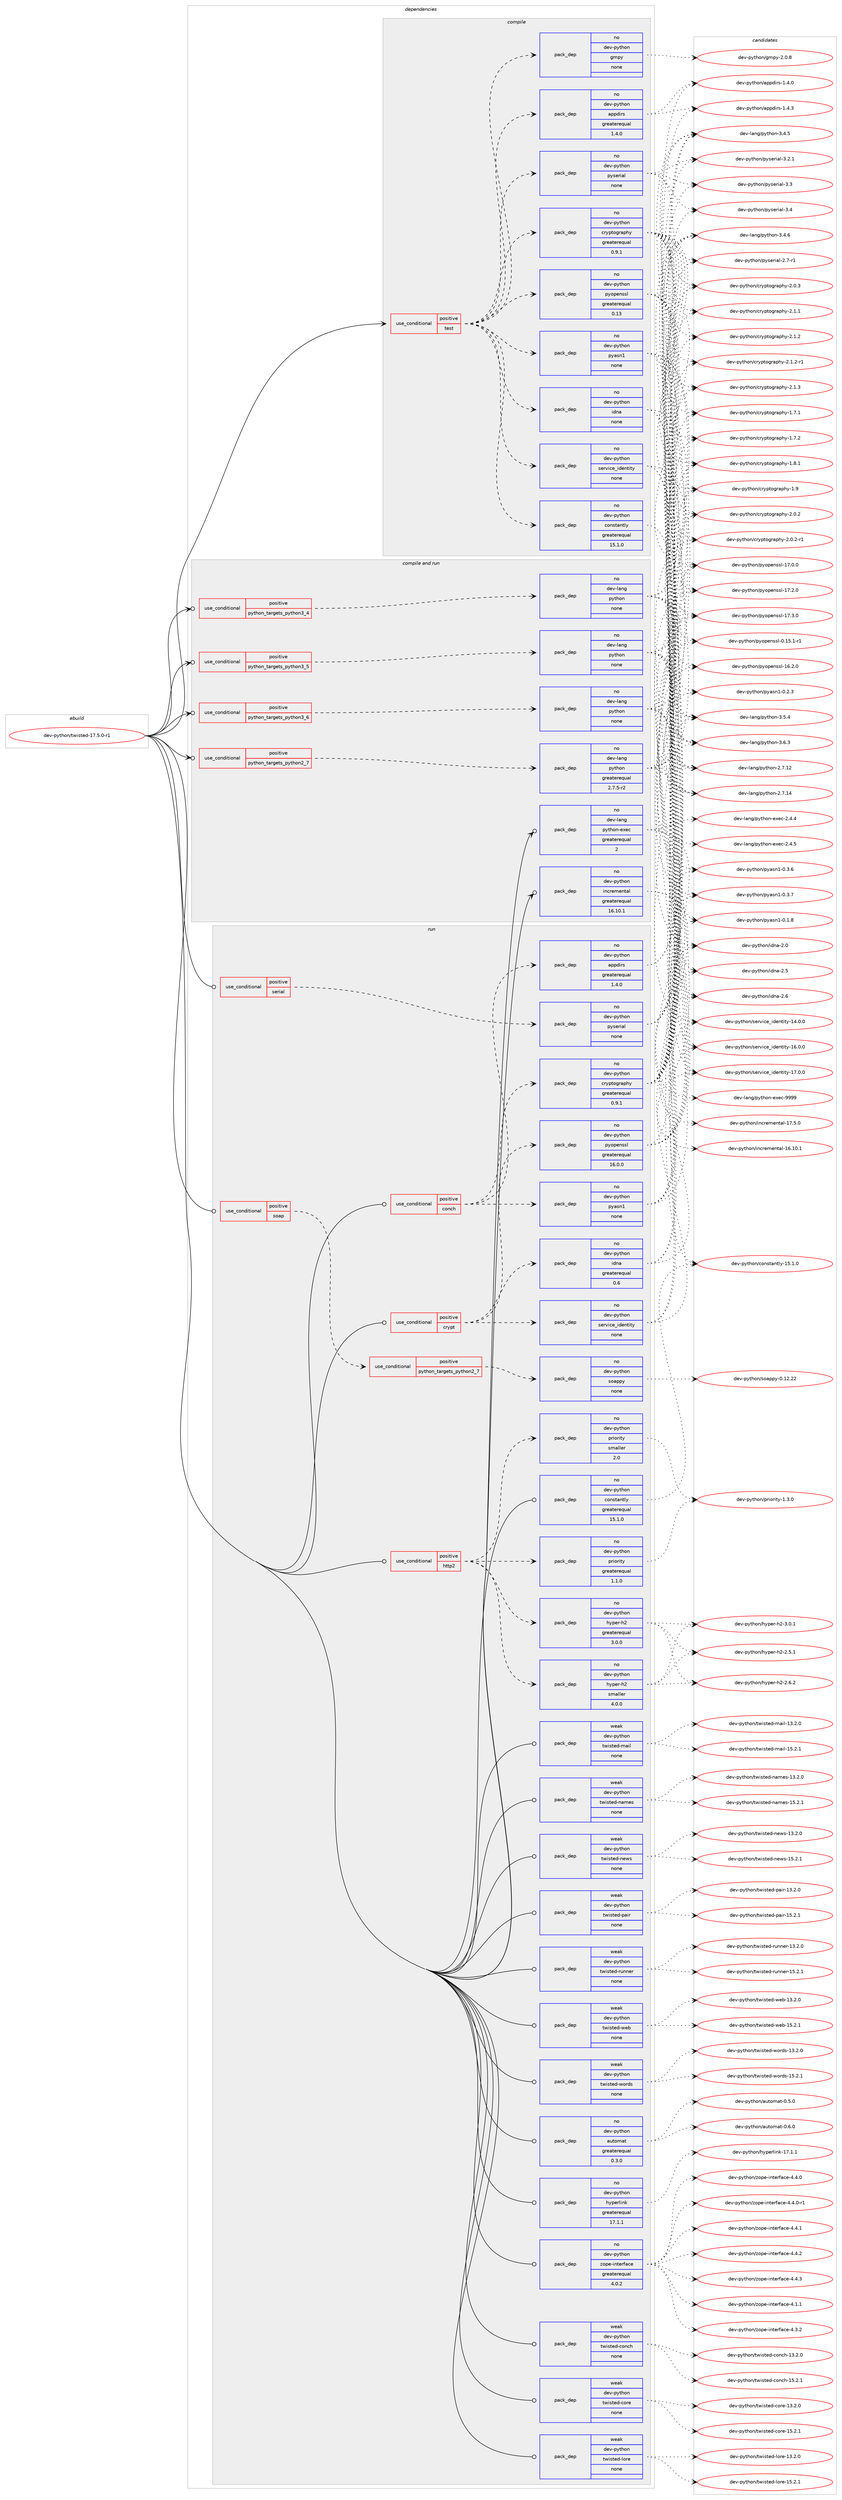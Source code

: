 digraph prolog {

# *************
# Graph options
# *************

newrank=true;
concentrate=true;
compound=true;
graph [rankdir=LR,fontname=Helvetica,fontsize=10,ranksep=1.5];#, ranksep=2.5, nodesep=0.2];
edge  [arrowhead=vee];
node  [fontname=Helvetica,fontsize=10];

# **********
# The ebuild
# **********

subgraph cluster_leftcol {
color=gray;
rank=same;
label=<<i>ebuild</i>>;
id [label="dev-python/twisted-17.5.0-r1", color=red, width=4, href="../dev-python/twisted-17.5.0-r1.svg"];
}

# ****************
# The dependencies
# ****************

subgraph cluster_midcol {
color=gray;
label=<<i>dependencies</i>>;
subgraph cluster_compile {
fillcolor="#eeeeee";
style=filled;
label=<<i>compile</i>>;
subgraph cond43066 {
dependency191583 [label=<<TABLE BORDER="0" CELLBORDER="1" CELLSPACING="0" CELLPADDING="4"><TR><TD ROWSPAN="3" CELLPADDING="10">use_conditional</TD></TR><TR><TD>positive</TD></TR><TR><TD>test</TD></TR></TABLE>>, shape=none, color=red];
subgraph pack144561 {
dependency191584 [label=<<TABLE BORDER="0" CELLBORDER="1" CELLSPACING="0" CELLPADDING="4" WIDTH="220"><TR><TD ROWSPAN="6" CELLPADDING="30">pack_dep</TD></TR><TR><TD WIDTH="110">no</TD></TR><TR><TD>dev-python</TD></TR><TR><TD>gmpy</TD></TR><TR><TD>none</TD></TR><TR><TD></TD></TR></TABLE>>, shape=none, color=blue];
}
dependency191583:e -> dependency191584:w [weight=20,style="dashed",arrowhead="vee"];
subgraph pack144562 {
dependency191585 [label=<<TABLE BORDER="0" CELLBORDER="1" CELLSPACING="0" CELLPADDING="4" WIDTH="220"><TR><TD ROWSPAN="6" CELLPADDING="30">pack_dep</TD></TR><TR><TD WIDTH="110">no</TD></TR><TR><TD>dev-python</TD></TR><TR><TD>pyasn1</TD></TR><TR><TD>none</TD></TR><TR><TD></TD></TR></TABLE>>, shape=none, color=blue];
}
dependency191583:e -> dependency191585:w [weight=20,style="dashed",arrowhead="vee"];
subgraph pack144563 {
dependency191586 [label=<<TABLE BORDER="0" CELLBORDER="1" CELLSPACING="0" CELLPADDING="4" WIDTH="220"><TR><TD ROWSPAN="6" CELLPADDING="30">pack_dep</TD></TR><TR><TD WIDTH="110">no</TD></TR><TR><TD>dev-python</TD></TR><TR><TD>cryptography</TD></TR><TR><TD>greaterequal</TD></TR><TR><TD>0.9.1</TD></TR></TABLE>>, shape=none, color=blue];
}
dependency191583:e -> dependency191586:w [weight=20,style="dashed",arrowhead="vee"];
subgraph pack144564 {
dependency191587 [label=<<TABLE BORDER="0" CELLBORDER="1" CELLSPACING="0" CELLPADDING="4" WIDTH="220"><TR><TD ROWSPAN="6" CELLPADDING="30">pack_dep</TD></TR><TR><TD WIDTH="110">no</TD></TR><TR><TD>dev-python</TD></TR><TR><TD>appdirs</TD></TR><TR><TD>greaterequal</TD></TR><TR><TD>1.4.0</TD></TR></TABLE>>, shape=none, color=blue];
}
dependency191583:e -> dependency191587:w [weight=20,style="dashed",arrowhead="vee"];
subgraph pack144565 {
dependency191588 [label=<<TABLE BORDER="0" CELLBORDER="1" CELLSPACING="0" CELLPADDING="4" WIDTH="220"><TR><TD ROWSPAN="6" CELLPADDING="30">pack_dep</TD></TR><TR><TD WIDTH="110">no</TD></TR><TR><TD>dev-python</TD></TR><TR><TD>pyopenssl</TD></TR><TR><TD>greaterequal</TD></TR><TR><TD>0.13</TD></TR></TABLE>>, shape=none, color=blue];
}
dependency191583:e -> dependency191588:w [weight=20,style="dashed",arrowhead="vee"];
subgraph pack144566 {
dependency191589 [label=<<TABLE BORDER="0" CELLBORDER="1" CELLSPACING="0" CELLPADDING="4" WIDTH="220"><TR><TD ROWSPAN="6" CELLPADDING="30">pack_dep</TD></TR><TR><TD WIDTH="110">no</TD></TR><TR><TD>dev-python</TD></TR><TR><TD>service_identity</TD></TR><TR><TD>none</TD></TR><TR><TD></TD></TR></TABLE>>, shape=none, color=blue];
}
dependency191583:e -> dependency191589:w [weight=20,style="dashed",arrowhead="vee"];
subgraph pack144567 {
dependency191590 [label=<<TABLE BORDER="0" CELLBORDER="1" CELLSPACING="0" CELLPADDING="4" WIDTH="220"><TR><TD ROWSPAN="6" CELLPADDING="30">pack_dep</TD></TR><TR><TD WIDTH="110">no</TD></TR><TR><TD>dev-python</TD></TR><TR><TD>idna</TD></TR><TR><TD>none</TD></TR><TR><TD></TD></TR></TABLE>>, shape=none, color=blue];
}
dependency191583:e -> dependency191590:w [weight=20,style="dashed",arrowhead="vee"];
subgraph pack144568 {
dependency191591 [label=<<TABLE BORDER="0" CELLBORDER="1" CELLSPACING="0" CELLPADDING="4" WIDTH="220"><TR><TD ROWSPAN="6" CELLPADDING="30">pack_dep</TD></TR><TR><TD WIDTH="110">no</TD></TR><TR><TD>dev-python</TD></TR><TR><TD>pyserial</TD></TR><TR><TD>none</TD></TR><TR><TD></TD></TR></TABLE>>, shape=none, color=blue];
}
dependency191583:e -> dependency191591:w [weight=20,style="dashed",arrowhead="vee"];
subgraph pack144569 {
dependency191592 [label=<<TABLE BORDER="0" CELLBORDER="1" CELLSPACING="0" CELLPADDING="4" WIDTH="220"><TR><TD ROWSPAN="6" CELLPADDING="30">pack_dep</TD></TR><TR><TD WIDTH="110">no</TD></TR><TR><TD>dev-python</TD></TR><TR><TD>constantly</TD></TR><TR><TD>greaterequal</TD></TR><TR><TD>15.1.0</TD></TR></TABLE>>, shape=none, color=blue];
}
dependency191583:e -> dependency191592:w [weight=20,style="dashed",arrowhead="vee"];
}
id:e -> dependency191583:w [weight=20,style="solid",arrowhead="vee"];
}
subgraph cluster_compileandrun {
fillcolor="#eeeeee";
style=filled;
label=<<i>compile and run</i>>;
subgraph cond43067 {
dependency191593 [label=<<TABLE BORDER="0" CELLBORDER="1" CELLSPACING="0" CELLPADDING="4"><TR><TD ROWSPAN="3" CELLPADDING="10">use_conditional</TD></TR><TR><TD>positive</TD></TR><TR><TD>python_targets_python2_7</TD></TR></TABLE>>, shape=none, color=red];
subgraph pack144570 {
dependency191594 [label=<<TABLE BORDER="0" CELLBORDER="1" CELLSPACING="0" CELLPADDING="4" WIDTH="220"><TR><TD ROWSPAN="6" CELLPADDING="30">pack_dep</TD></TR><TR><TD WIDTH="110">no</TD></TR><TR><TD>dev-lang</TD></TR><TR><TD>python</TD></TR><TR><TD>greaterequal</TD></TR><TR><TD>2.7.5-r2</TD></TR></TABLE>>, shape=none, color=blue];
}
dependency191593:e -> dependency191594:w [weight=20,style="dashed",arrowhead="vee"];
}
id:e -> dependency191593:w [weight=20,style="solid",arrowhead="odotvee"];
subgraph cond43068 {
dependency191595 [label=<<TABLE BORDER="0" CELLBORDER="1" CELLSPACING="0" CELLPADDING="4"><TR><TD ROWSPAN="3" CELLPADDING="10">use_conditional</TD></TR><TR><TD>positive</TD></TR><TR><TD>python_targets_python3_4</TD></TR></TABLE>>, shape=none, color=red];
subgraph pack144571 {
dependency191596 [label=<<TABLE BORDER="0" CELLBORDER="1" CELLSPACING="0" CELLPADDING="4" WIDTH="220"><TR><TD ROWSPAN="6" CELLPADDING="30">pack_dep</TD></TR><TR><TD WIDTH="110">no</TD></TR><TR><TD>dev-lang</TD></TR><TR><TD>python</TD></TR><TR><TD>none</TD></TR><TR><TD></TD></TR></TABLE>>, shape=none, color=blue];
}
dependency191595:e -> dependency191596:w [weight=20,style="dashed",arrowhead="vee"];
}
id:e -> dependency191595:w [weight=20,style="solid",arrowhead="odotvee"];
subgraph cond43069 {
dependency191597 [label=<<TABLE BORDER="0" CELLBORDER="1" CELLSPACING="0" CELLPADDING="4"><TR><TD ROWSPAN="3" CELLPADDING="10">use_conditional</TD></TR><TR><TD>positive</TD></TR><TR><TD>python_targets_python3_5</TD></TR></TABLE>>, shape=none, color=red];
subgraph pack144572 {
dependency191598 [label=<<TABLE BORDER="0" CELLBORDER="1" CELLSPACING="0" CELLPADDING="4" WIDTH="220"><TR><TD ROWSPAN="6" CELLPADDING="30">pack_dep</TD></TR><TR><TD WIDTH="110">no</TD></TR><TR><TD>dev-lang</TD></TR><TR><TD>python</TD></TR><TR><TD>none</TD></TR><TR><TD></TD></TR></TABLE>>, shape=none, color=blue];
}
dependency191597:e -> dependency191598:w [weight=20,style="dashed",arrowhead="vee"];
}
id:e -> dependency191597:w [weight=20,style="solid",arrowhead="odotvee"];
subgraph cond43070 {
dependency191599 [label=<<TABLE BORDER="0" CELLBORDER="1" CELLSPACING="0" CELLPADDING="4"><TR><TD ROWSPAN="3" CELLPADDING="10">use_conditional</TD></TR><TR><TD>positive</TD></TR><TR><TD>python_targets_python3_6</TD></TR></TABLE>>, shape=none, color=red];
subgraph pack144573 {
dependency191600 [label=<<TABLE BORDER="0" CELLBORDER="1" CELLSPACING="0" CELLPADDING="4" WIDTH="220"><TR><TD ROWSPAN="6" CELLPADDING="30">pack_dep</TD></TR><TR><TD WIDTH="110">no</TD></TR><TR><TD>dev-lang</TD></TR><TR><TD>python</TD></TR><TR><TD>none</TD></TR><TR><TD></TD></TR></TABLE>>, shape=none, color=blue];
}
dependency191599:e -> dependency191600:w [weight=20,style="dashed",arrowhead="vee"];
}
id:e -> dependency191599:w [weight=20,style="solid",arrowhead="odotvee"];
subgraph pack144574 {
dependency191601 [label=<<TABLE BORDER="0" CELLBORDER="1" CELLSPACING="0" CELLPADDING="4" WIDTH="220"><TR><TD ROWSPAN="6" CELLPADDING="30">pack_dep</TD></TR><TR><TD WIDTH="110">no</TD></TR><TR><TD>dev-lang</TD></TR><TR><TD>python-exec</TD></TR><TR><TD>greaterequal</TD></TR><TR><TD>2</TD></TR></TABLE>>, shape=none, color=blue];
}
id:e -> dependency191601:w [weight=20,style="solid",arrowhead="odotvee"];
subgraph pack144575 {
dependency191602 [label=<<TABLE BORDER="0" CELLBORDER="1" CELLSPACING="0" CELLPADDING="4" WIDTH="220"><TR><TD ROWSPAN="6" CELLPADDING="30">pack_dep</TD></TR><TR><TD WIDTH="110">no</TD></TR><TR><TD>dev-python</TD></TR><TR><TD>incremental</TD></TR><TR><TD>greaterequal</TD></TR><TR><TD>16.10.1</TD></TR></TABLE>>, shape=none, color=blue];
}
id:e -> dependency191602:w [weight=20,style="solid",arrowhead="odotvee"];
}
subgraph cluster_run {
fillcolor="#eeeeee";
style=filled;
label=<<i>run</i>>;
subgraph cond43071 {
dependency191603 [label=<<TABLE BORDER="0" CELLBORDER="1" CELLSPACING="0" CELLPADDING="4"><TR><TD ROWSPAN="3" CELLPADDING="10">use_conditional</TD></TR><TR><TD>positive</TD></TR><TR><TD>conch</TD></TR></TABLE>>, shape=none, color=red];
subgraph pack144576 {
dependency191604 [label=<<TABLE BORDER="0" CELLBORDER="1" CELLSPACING="0" CELLPADDING="4" WIDTH="220"><TR><TD ROWSPAN="6" CELLPADDING="30">pack_dep</TD></TR><TR><TD WIDTH="110">no</TD></TR><TR><TD>dev-python</TD></TR><TR><TD>pyasn1</TD></TR><TR><TD>none</TD></TR><TR><TD></TD></TR></TABLE>>, shape=none, color=blue];
}
dependency191603:e -> dependency191604:w [weight=20,style="dashed",arrowhead="vee"];
subgraph pack144577 {
dependency191605 [label=<<TABLE BORDER="0" CELLBORDER="1" CELLSPACING="0" CELLPADDING="4" WIDTH="220"><TR><TD ROWSPAN="6" CELLPADDING="30">pack_dep</TD></TR><TR><TD WIDTH="110">no</TD></TR><TR><TD>dev-python</TD></TR><TR><TD>cryptography</TD></TR><TR><TD>greaterequal</TD></TR><TR><TD>0.9.1</TD></TR></TABLE>>, shape=none, color=blue];
}
dependency191603:e -> dependency191605:w [weight=20,style="dashed",arrowhead="vee"];
subgraph pack144578 {
dependency191606 [label=<<TABLE BORDER="0" CELLBORDER="1" CELLSPACING="0" CELLPADDING="4" WIDTH="220"><TR><TD ROWSPAN="6" CELLPADDING="30">pack_dep</TD></TR><TR><TD WIDTH="110">no</TD></TR><TR><TD>dev-python</TD></TR><TR><TD>appdirs</TD></TR><TR><TD>greaterequal</TD></TR><TR><TD>1.4.0</TD></TR></TABLE>>, shape=none, color=blue];
}
dependency191603:e -> dependency191606:w [weight=20,style="dashed",arrowhead="vee"];
}
id:e -> dependency191603:w [weight=20,style="solid",arrowhead="odot"];
subgraph cond43072 {
dependency191607 [label=<<TABLE BORDER="0" CELLBORDER="1" CELLSPACING="0" CELLPADDING="4"><TR><TD ROWSPAN="3" CELLPADDING="10">use_conditional</TD></TR><TR><TD>positive</TD></TR><TR><TD>crypt</TD></TR></TABLE>>, shape=none, color=red];
subgraph pack144579 {
dependency191608 [label=<<TABLE BORDER="0" CELLBORDER="1" CELLSPACING="0" CELLPADDING="4" WIDTH="220"><TR><TD ROWSPAN="6" CELLPADDING="30">pack_dep</TD></TR><TR><TD WIDTH="110">no</TD></TR><TR><TD>dev-python</TD></TR><TR><TD>pyopenssl</TD></TR><TR><TD>greaterequal</TD></TR><TR><TD>16.0.0</TD></TR></TABLE>>, shape=none, color=blue];
}
dependency191607:e -> dependency191608:w [weight=20,style="dashed",arrowhead="vee"];
subgraph pack144580 {
dependency191609 [label=<<TABLE BORDER="0" CELLBORDER="1" CELLSPACING="0" CELLPADDING="4" WIDTH="220"><TR><TD ROWSPAN="6" CELLPADDING="30">pack_dep</TD></TR><TR><TD WIDTH="110">no</TD></TR><TR><TD>dev-python</TD></TR><TR><TD>service_identity</TD></TR><TR><TD>none</TD></TR><TR><TD></TD></TR></TABLE>>, shape=none, color=blue];
}
dependency191607:e -> dependency191609:w [weight=20,style="dashed",arrowhead="vee"];
subgraph pack144581 {
dependency191610 [label=<<TABLE BORDER="0" CELLBORDER="1" CELLSPACING="0" CELLPADDING="4" WIDTH="220"><TR><TD ROWSPAN="6" CELLPADDING="30">pack_dep</TD></TR><TR><TD WIDTH="110">no</TD></TR><TR><TD>dev-python</TD></TR><TR><TD>idna</TD></TR><TR><TD>greaterequal</TD></TR><TR><TD>0.6</TD></TR></TABLE>>, shape=none, color=blue];
}
dependency191607:e -> dependency191610:w [weight=20,style="dashed",arrowhead="vee"];
}
id:e -> dependency191607:w [weight=20,style="solid",arrowhead="odot"];
subgraph cond43073 {
dependency191611 [label=<<TABLE BORDER="0" CELLBORDER="1" CELLSPACING="0" CELLPADDING="4"><TR><TD ROWSPAN="3" CELLPADDING="10">use_conditional</TD></TR><TR><TD>positive</TD></TR><TR><TD>http2</TD></TR></TABLE>>, shape=none, color=red];
subgraph pack144582 {
dependency191612 [label=<<TABLE BORDER="0" CELLBORDER="1" CELLSPACING="0" CELLPADDING="4" WIDTH="220"><TR><TD ROWSPAN="6" CELLPADDING="30">pack_dep</TD></TR><TR><TD WIDTH="110">no</TD></TR><TR><TD>dev-python</TD></TR><TR><TD>hyper-h2</TD></TR><TR><TD>greaterequal</TD></TR><TR><TD>3.0.0</TD></TR></TABLE>>, shape=none, color=blue];
}
dependency191611:e -> dependency191612:w [weight=20,style="dashed",arrowhead="vee"];
subgraph pack144583 {
dependency191613 [label=<<TABLE BORDER="0" CELLBORDER="1" CELLSPACING="0" CELLPADDING="4" WIDTH="220"><TR><TD ROWSPAN="6" CELLPADDING="30">pack_dep</TD></TR><TR><TD WIDTH="110">no</TD></TR><TR><TD>dev-python</TD></TR><TR><TD>hyper-h2</TD></TR><TR><TD>smaller</TD></TR><TR><TD>4.0.0</TD></TR></TABLE>>, shape=none, color=blue];
}
dependency191611:e -> dependency191613:w [weight=20,style="dashed",arrowhead="vee"];
subgraph pack144584 {
dependency191614 [label=<<TABLE BORDER="0" CELLBORDER="1" CELLSPACING="0" CELLPADDING="4" WIDTH="220"><TR><TD ROWSPAN="6" CELLPADDING="30">pack_dep</TD></TR><TR><TD WIDTH="110">no</TD></TR><TR><TD>dev-python</TD></TR><TR><TD>priority</TD></TR><TR><TD>greaterequal</TD></TR><TR><TD>1.1.0</TD></TR></TABLE>>, shape=none, color=blue];
}
dependency191611:e -> dependency191614:w [weight=20,style="dashed",arrowhead="vee"];
subgraph pack144585 {
dependency191615 [label=<<TABLE BORDER="0" CELLBORDER="1" CELLSPACING="0" CELLPADDING="4" WIDTH="220"><TR><TD ROWSPAN="6" CELLPADDING="30">pack_dep</TD></TR><TR><TD WIDTH="110">no</TD></TR><TR><TD>dev-python</TD></TR><TR><TD>priority</TD></TR><TR><TD>smaller</TD></TR><TR><TD>2.0</TD></TR></TABLE>>, shape=none, color=blue];
}
dependency191611:e -> dependency191615:w [weight=20,style="dashed",arrowhead="vee"];
}
id:e -> dependency191611:w [weight=20,style="solid",arrowhead="odot"];
subgraph cond43074 {
dependency191616 [label=<<TABLE BORDER="0" CELLBORDER="1" CELLSPACING="0" CELLPADDING="4"><TR><TD ROWSPAN="3" CELLPADDING="10">use_conditional</TD></TR><TR><TD>positive</TD></TR><TR><TD>serial</TD></TR></TABLE>>, shape=none, color=red];
subgraph pack144586 {
dependency191617 [label=<<TABLE BORDER="0" CELLBORDER="1" CELLSPACING="0" CELLPADDING="4" WIDTH="220"><TR><TD ROWSPAN="6" CELLPADDING="30">pack_dep</TD></TR><TR><TD WIDTH="110">no</TD></TR><TR><TD>dev-python</TD></TR><TR><TD>pyserial</TD></TR><TR><TD>none</TD></TR><TR><TD></TD></TR></TABLE>>, shape=none, color=blue];
}
dependency191616:e -> dependency191617:w [weight=20,style="dashed",arrowhead="vee"];
}
id:e -> dependency191616:w [weight=20,style="solid",arrowhead="odot"];
subgraph cond43075 {
dependency191618 [label=<<TABLE BORDER="0" CELLBORDER="1" CELLSPACING="0" CELLPADDING="4"><TR><TD ROWSPAN="3" CELLPADDING="10">use_conditional</TD></TR><TR><TD>positive</TD></TR><TR><TD>soap</TD></TR></TABLE>>, shape=none, color=red];
subgraph cond43076 {
dependency191619 [label=<<TABLE BORDER="0" CELLBORDER="1" CELLSPACING="0" CELLPADDING="4"><TR><TD ROWSPAN="3" CELLPADDING="10">use_conditional</TD></TR><TR><TD>positive</TD></TR><TR><TD>python_targets_python2_7</TD></TR></TABLE>>, shape=none, color=red];
subgraph pack144587 {
dependency191620 [label=<<TABLE BORDER="0" CELLBORDER="1" CELLSPACING="0" CELLPADDING="4" WIDTH="220"><TR><TD ROWSPAN="6" CELLPADDING="30">pack_dep</TD></TR><TR><TD WIDTH="110">no</TD></TR><TR><TD>dev-python</TD></TR><TR><TD>soappy</TD></TR><TR><TD>none</TD></TR><TR><TD></TD></TR></TABLE>>, shape=none, color=blue];
}
dependency191619:e -> dependency191620:w [weight=20,style="dashed",arrowhead="vee"];
}
dependency191618:e -> dependency191619:w [weight=20,style="dashed",arrowhead="vee"];
}
id:e -> dependency191618:w [weight=20,style="solid",arrowhead="odot"];
subgraph pack144588 {
dependency191621 [label=<<TABLE BORDER="0" CELLBORDER="1" CELLSPACING="0" CELLPADDING="4" WIDTH="220"><TR><TD ROWSPAN="6" CELLPADDING="30">pack_dep</TD></TR><TR><TD WIDTH="110">no</TD></TR><TR><TD>dev-python</TD></TR><TR><TD>automat</TD></TR><TR><TD>greaterequal</TD></TR><TR><TD>0.3.0</TD></TR></TABLE>>, shape=none, color=blue];
}
id:e -> dependency191621:w [weight=20,style="solid",arrowhead="odot"];
subgraph pack144589 {
dependency191622 [label=<<TABLE BORDER="0" CELLBORDER="1" CELLSPACING="0" CELLPADDING="4" WIDTH="220"><TR><TD ROWSPAN="6" CELLPADDING="30">pack_dep</TD></TR><TR><TD WIDTH="110">no</TD></TR><TR><TD>dev-python</TD></TR><TR><TD>constantly</TD></TR><TR><TD>greaterequal</TD></TR><TR><TD>15.1.0</TD></TR></TABLE>>, shape=none, color=blue];
}
id:e -> dependency191622:w [weight=20,style="solid",arrowhead="odot"];
subgraph pack144590 {
dependency191623 [label=<<TABLE BORDER="0" CELLBORDER="1" CELLSPACING="0" CELLPADDING="4" WIDTH="220"><TR><TD ROWSPAN="6" CELLPADDING="30">pack_dep</TD></TR><TR><TD WIDTH="110">no</TD></TR><TR><TD>dev-python</TD></TR><TR><TD>hyperlink</TD></TR><TR><TD>greaterequal</TD></TR><TR><TD>17.1.1</TD></TR></TABLE>>, shape=none, color=blue];
}
id:e -> dependency191623:w [weight=20,style="solid",arrowhead="odot"];
subgraph pack144591 {
dependency191624 [label=<<TABLE BORDER="0" CELLBORDER="1" CELLSPACING="0" CELLPADDING="4" WIDTH="220"><TR><TD ROWSPAN="6" CELLPADDING="30">pack_dep</TD></TR><TR><TD WIDTH="110">no</TD></TR><TR><TD>dev-python</TD></TR><TR><TD>zope-interface</TD></TR><TR><TD>greaterequal</TD></TR><TR><TD>4.0.2</TD></TR></TABLE>>, shape=none, color=blue];
}
id:e -> dependency191624:w [weight=20,style="solid",arrowhead="odot"];
subgraph pack144592 {
dependency191625 [label=<<TABLE BORDER="0" CELLBORDER="1" CELLSPACING="0" CELLPADDING="4" WIDTH="220"><TR><TD ROWSPAN="6" CELLPADDING="30">pack_dep</TD></TR><TR><TD WIDTH="110">weak</TD></TR><TR><TD>dev-python</TD></TR><TR><TD>twisted-conch</TD></TR><TR><TD>none</TD></TR><TR><TD></TD></TR></TABLE>>, shape=none, color=blue];
}
id:e -> dependency191625:w [weight=20,style="solid",arrowhead="odot"];
subgraph pack144593 {
dependency191626 [label=<<TABLE BORDER="0" CELLBORDER="1" CELLSPACING="0" CELLPADDING="4" WIDTH="220"><TR><TD ROWSPAN="6" CELLPADDING="30">pack_dep</TD></TR><TR><TD WIDTH="110">weak</TD></TR><TR><TD>dev-python</TD></TR><TR><TD>twisted-core</TD></TR><TR><TD>none</TD></TR><TR><TD></TD></TR></TABLE>>, shape=none, color=blue];
}
id:e -> dependency191626:w [weight=20,style="solid",arrowhead="odot"];
subgraph pack144594 {
dependency191627 [label=<<TABLE BORDER="0" CELLBORDER="1" CELLSPACING="0" CELLPADDING="4" WIDTH="220"><TR><TD ROWSPAN="6" CELLPADDING="30">pack_dep</TD></TR><TR><TD WIDTH="110">weak</TD></TR><TR><TD>dev-python</TD></TR><TR><TD>twisted-lore</TD></TR><TR><TD>none</TD></TR><TR><TD></TD></TR></TABLE>>, shape=none, color=blue];
}
id:e -> dependency191627:w [weight=20,style="solid",arrowhead="odot"];
subgraph pack144595 {
dependency191628 [label=<<TABLE BORDER="0" CELLBORDER="1" CELLSPACING="0" CELLPADDING="4" WIDTH="220"><TR><TD ROWSPAN="6" CELLPADDING="30">pack_dep</TD></TR><TR><TD WIDTH="110">weak</TD></TR><TR><TD>dev-python</TD></TR><TR><TD>twisted-mail</TD></TR><TR><TD>none</TD></TR><TR><TD></TD></TR></TABLE>>, shape=none, color=blue];
}
id:e -> dependency191628:w [weight=20,style="solid",arrowhead="odot"];
subgraph pack144596 {
dependency191629 [label=<<TABLE BORDER="0" CELLBORDER="1" CELLSPACING="0" CELLPADDING="4" WIDTH="220"><TR><TD ROWSPAN="6" CELLPADDING="30">pack_dep</TD></TR><TR><TD WIDTH="110">weak</TD></TR><TR><TD>dev-python</TD></TR><TR><TD>twisted-names</TD></TR><TR><TD>none</TD></TR><TR><TD></TD></TR></TABLE>>, shape=none, color=blue];
}
id:e -> dependency191629:w [weight=20,style="solid",arrowhead="odot"];
subgraph pack144597 {
dependency191630 [label=<<TABLE BORDER="0" CELLBORDER="1" CELLSPACING="0" CELLPADDING="4" WIDTH="220"><TR><TD ROWSPAN="6" CELLPADDING="30">pack_dep</TD></TR><TR><TD WIDTH="110">weak</TD></TR><TR><TD>dev-python</TD></TR><TR><TD>twisted-news</TD></TR><TR><TD>none</TD></TR><TR><TD></TD></TR></TABLE>>, shape=none, color=blue];
}
id:e -> dependency191630:w [weight=20,style="solid",arrowhead="odot"];
subgraph pack144598 {
dependency191631 [label=<<TABLE BORDER="0" CELLBORDER="1" CELLSPACING="0" CELLPADDING="4" WIDTH="220"><TR><TD ROWSPAN="6" CELLPADDING="30">pack_dep</TD></TR><TR><TD WIDTH="110">weak</TD></TR><TR><TD>dev-python</TD></TR><TR><TD>twisted-pair</TD></TR><TR><TD>none</TD></TR><TR><TD></TD></TR></TABLE>>, shape=none, color=blue];
}
id:e -> dependency191631:w [weight=20,style="solid",arrowhead="odot"];
subgraph pack144599 {
dependency191632 [label=<<TABLE BORDER="0" CELLBORDER="1" CELLSPACING="0" CELLPADDING="4" WIDTH="220"><TR><TD ROWSPAN="6" CELLPADDING="30">pack_dep</TD></TR><TR><TD WIDTH="110">weak</TD></TR><TR><TD>dev-python</TD></TR><TR><TD>twisted-runner</TD></TR><TR><TD>none</TD></TR><TR><TD></TD></TR></TABLE>>, shape=none, color=blue];
}
id:e -> dependency191632:w [weight=20,style="solid",arrowhead="odot"];
subgraph pack144600 {
dependency191633 [label=<<TABLE BORDER="0" CELLBORDER="1" CELLSPACING="0" CELLPADDING="4" WIDTH="220"><TR><TD ROWSPAN="6" CELLPADDING="30">pack_dep</TD></TR><TR><TD WIDTH="110">weak</TD></TR><TR><TD>dev-python</TD></TR><TR><TD>twisted-web</TD></TR><TR><TD>none</TD></TR><TR><TD></TD></TR></TABLE>>, shape=none, color=blue];
}
id:e -> dependency191633:w [weight=20,style="solid",arrowhead="odot"];
subgraph pack144601 {
dependency191634 [label=<<TABLE BORDER="0" CELLBORDER="1" CELLSPACING="0" CELLPADDING="4" WIDTH="220"><TR><TD ROWSPAN="6" CELLPADDING="30">pack_dep</TD></TR><TR><TD WIDTH="110">weak</TD></TR><TR><TD>dev-python</TD></TR><TR><TD>twisted-words</TD></TR><TR><TD>none</TD></TR><TR><TD></TD></TR></TABLE>>, shape=none, color=blue];
}
id:e -> dependency191634:w [weight=20,style="solid",arrowhead="odot"];
}
}

# **************
# The candidates
# **************

subgraph cluster_choices {
rank=same;
color=gray;
label=<<i>candidates</i>>;

subgraph choice144561 {
color=black;
nodesep=1;
choice1001011184511212111610411111047103109112121455046484656 [label="dev-python/gmpy-2.0.8", color=red, width=4,href="../dev-python/gmpy-2.0.8.svg"];
dependency191584:e -> choice1001011184511212111610411111047103109112121455046484656:w [style=dotted,weight="100"];
}
subgraph choice144562 {
color=black;
nodesep=1;
choice10010111845112121116104111110471121219711511049454846494656 [label="dev-python/pyasn1-0.1.8", color=red, width=4,href="../dev-python/pyasn1-0.1.8.svg"];
choice10010111845112121116104111110471121219711511049454846504651 [label="dev-python/pyasn1-0.2.3", color=red, width=4,href="../dev-python/pyasn1-0.2.3.svg"];
choice10010111845112121116104111110471121219711511049454846514654 [label="dev-python/pyasn1-0.3.6", color=red, width=4,href="../dev-python/pyasn1-0.3.6.svg"];
choice10010111845112121116104111110471121219711511049454846514655 [label="dev-python/pyasn1-0.3.7", color=red, width=4,href="../dev-python/pyasn1-0.3.7.svg"];
dependency191585:e -> choice10010111845112121116104111110471121219711511049454846494656:w [style=dotted,weight="100"];
dependency191585:e -> choice10010111845112121116104111110471121219711511049454846504651:w [style=dotted,weight="100"];
dependency191585:e -> choice10010111845112121116104111110471121219711511049454846514654:w [style=dotted,weight="100"];
dependency191585:e -> choice10010111845112121116104111110471121219711511049454846514655:w [style=dotted,weight="100"];
}
subgraph choice144563 {
color=black;
nodesep=1;
choice10010111845112121116104111110479911412111211611110311497112104121454946554649 [label="dev-python/cryptography-1.7.1", color=red, width=4,href="../dev-python/cryptography-1.7.1.svg"];
choice10010111845112121116104111110479911412111211611110311497112104121454946554650 [label="dev-python/cryptography-1.7.2", color=red, width=4,href="../dev-python/cryptography-1.7.2.svg"];
choice10010111845112121116104111110479911412111211611110311497112104121454946564649 [label="dev-python/cryptography-1.8.1", color=red, width=4,href="../dev-python/cryptography-1.8.1.svg"];
choice1001011184511212111610411111047991141211121161111031149711210412145494657 [label="dev-python/cryptography-1.9", color=red, width=4,href="../dev-python/cryptography-1.9.svg"];
choice10010111845112121116104111110479911412111211611110311497112104121455046484650 [label="dev-python/cryptography-2.0.2", color=red, width=4,href="../dev-python/cryptography-2.0.2.svg"];
choice100101118451121211161041111104799114121112116111103114971121041214550464846504511449 [label="dev-python/cryptography-2.0.2-r1", color=red, width=4,href="../dev-python/cryptography-2.0.2-r1.svg"];
choice10010111845112121116104111110479911412111211611110311497112104121455046484651 [label="dev-python/cryptography-2.0.3", color=red, width=4,href="../dev-python/cryptography-2.0.3.svg"];
choice10010111845112121116104111110479911412111211611110311497112104121455046494649 [label="dev-python/cryptography-2.1.1", color=red, width=4,href="../dev-python/cryptography-2.1.1.svg"];
choice10010111845112121116104111110479911412111211611110311497112104121455046494650 [label="dev-python/cryptography-2.1.2", color=red, width=4,href="../dev-python/cryptography-2.1.2.svg"];
choice100101118451121211161041111104799114121112116111103114971121041214550464946504511449 [label="dev-python/cryptography-2.1.2-r1", color=red, width=4,href="../dev-python/cryptography-2.1.2-r1.svg"];
choice10010111845112121116104111110479911412111211611110311497112104121455046494651 [label="dev-python/cryptography-2.1.3", color=red, width=4,href="../dev-python/cryptography-2.1.3.svg"];
dependency191586:e -> choice10010111845112121116104111110479911412111211611110311497112104121454946554649:w [style=dotted,weight="100"];
dependency191586:e -> choice10010111845112121116104111110479911412111211611110311497112104121454946554650:w [style=dotted,weight="100"];
dependency191586:e -> choice10010111845112121116104111110479911412111211611110311497112104121454946564649:w [style=dotted,weight="100"];
dependency191586:e -> choice1001011184511212111610411111047991141211121161111031149711210412145494657:w [style=dotted,weight="100"];
dependency191586:e -> choice10010111845112121116104111110479911412111211611110311497112104121455046484650:w [style=dotted,weight="100"];
dependency191586:e -> choice100101118451121211161041111104799114121112116111103114971121041214550464846504511449:w [style=dotted,weight="100"];
dependency191586:e -> choice10010111845112121116104111110479911412111211611110311497112104121455046484651:w [style=dotted,weight="100"];
dependency191586:e -> choice10010111845112121116104111110479911412111211611110311497112104121455046494649:w [style=dotted,weight="100"];
dependency191586:e -> choice10010111845112121116104111110479911412111211611110311497112104121455046494650:w [style=dotted,weight="100"];
dependency191586:e -> choice100101118451121211161041111104799114121112116111103114971121041214550464946504511449:w [style=dotted,weight="100"];
dependency191586:e -> choice10010111845112121116104111110479911412111211611110311497112104121455046494651:w [style=dotted,weight="100"];
}
subgraph choice144564 {
color=black;
nodesep=1;
choice100101118451121211161041111104797112112100105114115454946524648 [label="dev-python/appdirs-1.4.0", color=red, width=4,href="../dev-python/appdirs-1.4.0.svg"];
choice100101118451121211161041111104797112112100105114115454946524651 [label="dev-python/appdirs-1.4.3", color=red, width=4,href="../dev-python/appdirs-1.4.3.svg"];
dependency191587:e -> choice100101118451121211161041111104797112112100105114115454946524648:w [style=dotted,weight="100"];
dependency191587:e -> choice100101118451121211161041111104797112112100105114115454946524651:w [style=dotted,weight="100"];
}
subgraph choice144565 {
color=black;
nodesep=1;
choice1001011184511212111610411111047112121111112101110115115108454846495346494511449 [label="dev-python/pyopenssl-0.15.1-r1", color=red, width=4,href="../dev-python/pyopenssl-0.15.1-r1.svg"];
choice100101118451121211161041111104711212111111210111011511510845495446504648 [label="dev-python/pyopenssl-16.2.0", color=red, width=4,href="../dev-python/pyopenssl-16.2.0.svg"];
choice100101118451121211161041111104711212111111210111011511510845495546484648 [label="dev-python/pyopenssl-17.0.0", color=red, width=4,href="../dev-python/pyopenssl-17.0.0.svg"];
choice100101118451121211161041111104711212111111210111011511510845495546504648 [label="dev-python/pyopenssl-17.2.0", color=red, width=4,href="../dev-python/pyopenssl-17.2.0.svg"];
choice100101118451121211161041111104711212111111210111011511510845495546514648 [label="dev-python/pyopenssl-17.3.0", color=red, width=4,href="../dev-python/pyopenssl-17.3.0.svg"];
dependency191588:e -> choice1001011184511212111610411111047112121111112101110115115108454846495346494511449:w [style=dotted,weight="100"];
dependency191588:e -> choice100101118451121211161041111104711212111111210111011511510845495446504648:w [style=dotted,weight="100"];
dependency191588:e -> choice100101118451121211161041111104711212111111210111011511510845495546484648:w [style=dotted,weight="100"];
dependency191588:e -> choice100101118451121211161041111104711212111111210111011511510845495546504648:w [style=dotted,weight="100"];
dependency191588:e -> choice100101118451121211161041111104711212111111210111011511510845495546514648:w [style=dotted,weight="100"];
}
subgraph choice144566 {
color=black;
nodesep=1;
choice1001011184511212111610411111047115101114118105991019510510010111011610511612145495246484648 [label="dev-python/service_identity-14.0.0", color=red, width=4,href="../dev-python/service_identity-14.0.0.svg"];
choice1001011184511212111610411111047115101114118105991019510510010111011610511612145495446484648 [label="dev-python/service_identity-16.0.0", color=red, width=4,href="../dev-python/service_identity-16.0.0.svg"];
choice1001011184511212111610411111047115101114118105991019510510010111011610511612145495546484648 [label="dev-python/service_identity-17.0.0", color=red, width=4,href="../dev-python/service_identity-17.0.0.svg"];
dependency191589:e -> choice1001011184511212111610411111047115101114118105991019510510010111011610511612145495246484648:w [style=dotted,weight="100"];
dependency191589:e -> choice1001011184511212111610411111047115101114118105991019510510010111011610511612145495446484648:w [style=dotted,weight="100"];
dependency191589:e -> choice1001011184511212111610411111047115101114118105991019510510010111011610511612145495546484648:w [style=dotted,weight="100"];
}
subgraph choice144567 {
color=black;
nodesep=1;
choice10010111845112121116104111110471051001109745504648 [label="dev-python/idna-2.0", color=red, width=4,href="../dev-python/idna-2.0.svg"];
choice10010111845112121116104111110471051001109745504653 [label="dev-python/idna-2.5", color=red, width=4,href="../dev-python/idna-2.5.svg"];
choice10010111845112121116104111110471051001109745504654 [label="dev-python/idna-2.6", color=red, width=4,href="../dev-python/idna-2.6.svg"];
dependency191590:e -> choice10010111845112121116104111110471051001109745504648:w [style=dotted,weight="100"];
dependency191590:e -> choice10010111845112121116104111110471051001109745504653:w [style=dotted,weight="100"];
dependency191590:e -> choice10010111845112121116104111110471051001109745504654:w [style=dotted,weight="100"];
}
subgraph choice144568 {
color=black;
nodesep=1;
choice100101118451121211161041111104711212111510111410597108455046554511449 [label="dev-python/pyserial-2.7-r1", color=red, width=4,href="../dev-python/pyserial-2.7-r1.svg"];
choice100101118451121211161041111104711212111510111410597108455146504649 [label="dev-python/pyserial-3.2.1", color=red, width=4,href="../dev-python/pyserial-3.2.1.svg"];
choice10010111845112121116104111110471121211151011141059710845514651 [label="dev-python/pyserial-3.3", color=red, width=4,href="../dev-python/pyserial-3.3.svg"];
choice10010111845112121116104111110471121211151011141059710845514652 [label="dev-python/pyserial-3.4", color=red, width=4,href="../dev-python/pyserial-3.4.svg"];
dependency191591:e -> choice100101118451121211161041111104711212111510111410597108455046554511449:w [style=dotted,weight="100"];
dependency191591:e -> choice100101118451121211161041111104711212111510111410597108455146504649:w [style=dotted,weight="100"];
dependency191591:e -> choice10010111845112121116104111110471121211151011141059710845514651:w [style=dotted,weight="100"];
dependency191591:e -> choice10010111845112121116104111110471121211151011141059710845514652:w [style=dotted,weight="100"];
}
subgraph choice144569 {
color=black;
nodesep=1;
choice1001011184511212111610411111047991111101151169711011610812145495346494648 [label="dev-python/constantly-15.1.0", color=red, width=4,href="../dev-python/constantly-15.1.0.svg"];
dependency191592:e -> choice1001011184511212111610411111047991111101151169711011610812145495346494648:w [style=dotted,weight="100"];
}
subgraph choice144570 {
color=black;
nodesep=1;
choice10010111845108971101034711212111610411111045504655464950 [label="dev-lang/python-2.7.12", color=red, width=4,href="../dev-lang/python-2.7.12.svg"];
choice10010111845108971101034711212111610411111045504655464952 [label="dev-lang/python-2.7.14", color=red, width=4,href="../dev-lang/python-2.7.14.svg"];
choice100101118451089711010347112121116104111110455146524653 [label="dev-lang/python-3.4.5", color=red, width=4,href="../dev-lang/python-3.4.5.svg"];
choice100101118451089711010347112121116104111110455146524654 [label="dev-lang/python-3.4.6", color=red, width=4,href="../dev-lang/python-3.4.6.svg"];
choice100101118451089711010347112121116104111110455146534652 [label="dev-lang/python-3.5.4", color=red, width=4,href="../dev-lang/python-3.5.4.svg"];
choice100101118451089711010347112121116104111110455146544651 [label="dev-lang/python-3.6.3", color=red, width=4,href="../dev-lang/python-3.6.3.svg"];
dependency191594:e -> choice10010111845108971101034711212111610411111045504655464950:w [style=dotted,weight="100"];
dependency191594:e -> choice10010111845108971101034711212111610411111045504655464952:w [style=dotted,weight="100"];
dependency191594:e -> choice100101118451089711010347112121116104111110455146524653:w [style=dotted,weight="100"];
dependency191594:e -> choice100101118451089711010347112121116104111110455146524654:w [style=dotted,weight="100"];
dependency191594:e -> choice100101118451089711010347112121116104111110455146534652:w [style=dotted,weight="100"];
dependency191594:e -> choice100101118451089711010347112121116104111110455146544651:w [style=dotted,weight="100"];
}
subgraph choice144571 {
color=black;
nodesep=1;
choice10010111845108971101034711212111610411111045504655464950 [label="dev-lang/python-2.7.12", color=red, width=4,href="../dev-lang/python-2.7.12.svg"];
choice10010111845108971101034711212111610411111045504655464952 [label="dev-lang/python-2.7.14", color=red, width=4,href="../dev-lang/python-2.7.14.svg"];
choice100101118451089711010347112121116104111110455146524653 [label="dev-lang/python-3.4.5", color=red, width=4,href="../dev-lang/python-3.4.5.svg"];
choice100101118451089711010347112121116104111110455146524654 [label="dev-lang/python-3.4.6", color=red, width=4,href="../dev-lang/python-3.4.6.svg"];
choice100101118451089711010347112121116104111110455146534652 [label="dev-lang/python-3.5.4", color=red, width=4,href="../dev-lang/python-3.5.4.svg"];
choice100101118451089711010347112121116104111110455146544651 [label="dev-lang/python-3.6.3", color=red, width=4,href="../dev-lang/python-3.6.3.svg"];
dependency191596:e -> choice10010111845108971101034711212111610411111045504655464950:w [style=dotted,weight="100"];
dependency191596:e -> choice10010111845108971101034711212111610411111045504655464952:w [style=dotted,weight="100"];
dependency191596:e -> choice100101118451089711010347112121116104111110455146524653:w [style=dotted,weight="100"];
dependency191596:e -> choice100101118451089711010347112121116104111110455146524654:w [style=dotted,weight="100"];
dependency191596:e -> choice100101118451089711010347112121116104111110455146534652:w [style=dotted,weight="100"];
dependency191596:e -> choice100101118451089711010347112121116104111110455146544651:w [style=dotted,weight="100"];
}
subgraph choice144572 {
color=black;
nodesep=1;
choice10010111845108971101034711212111610411111045504655464950 [label="dev-lang/python-2.7.12", color=red, width=4,href="../dev-lang/python-2.7.12.svg"];
choice10010111845108971101034711212111610411111045504655464952 [label="dev-lang/python-2.7.14", color=red, width=4,href="../dev-lang/python-2.7.14.svg"];
choice100101118451089711010347112121116104111110455146524653 [label="dev-lang/python-3.4.5", color=red, width=4,href="../dev-lang/python-3.4.5.svg"];
choice100101118451089711010347112121116104111110455146524654 [label="dev-lang/python-3.4.6", color=red, width=4,href="../dev-lang/python-3.4.6.svg"];
choice100101118451089711010347112121116104111110455146534652 [label="dev-lang/python-3.5.4", color=red, width=4,href="../dev-lang/python-3.5.4.svg"];
choice100101118451089711010347112121116104111110455146544651 [label="dev-lang/python-3.6.3", color=red, width=4,href="../dev-lang/python-3.6.3.svg"];
dependency191598:e -> choice10010111845108971101034711212111610411111045504655464950:w [style=dotted,weight="100"];
dependency191598:e -> choice10010111845108971101034711212111610411111045504655464952:w [style=dotted,weight="100"];
dependency191598:e -> choice100101118451089711010347112121116104111110455146524653:w [style=dotted,weight="100"];
dependency191598:e -> choice100101118451089711010347112121116104111110455146524654:w [style=dotted,weight="100"];
dependency191598:e -> choice100101118451089711010347112121116104111110455146534652:w [style=dotted,weight="100"];
dependency191598:e -> choice100101118451089711010347112121116104111110455146544651:w [style=dotted,weight="100"];
}
subgraph choice144573 {
color=black;
nodesep=1;
choice10010111845108971101034711212111610411111045504655464950 [label="dev-lang/python-2.7.12", color=red, width=4,href="../dev-lang/python-2.7.12.svg"];
choice10010111845108971101034711212111610411111045504655464952 [label="dev-lang/python-2.7.14", color=red, width=4,href="../dev-lang/python-2.7.14.svg"];
choice100101118451089711010347112121116104111110455146524653 [label="dev-lang/python-3.4.5", color=red, width=4,href="../dev-lang/python-3.4.5.svg"];
choice100101118451089711010347112121116104111110455146524654 [label="dev-lang/python-3.4.6", color=red, width=4,href="../dev-lang/python-3.4.6.svg"];
choice100101118451089711010347112121116104111110455146534652 [label="dev-lang/python-3.5.4", color=red, width=4,href="../dev-lang/python-3.5.4.svg"];
choice100101118451089711010347112121116104111110455146544651 [label="dev-lang/python-3.6.3", color=red, width=4,href="../dev-lang/python-3.6.3.svg"];
dependency191600:e -> choice10010111845108971101034711212111610411111045504655464950:w [style=dotted,weight="100"];
dependency191600:e -> choice10010111845108971101034711212111610411111045504655464952:w [style=dotted,weight="100"];
dependency191600:e -> choice100101118451089711010347112121116104111110455146524653:w [style=dotted,weight="100"];
dependency191600:e -> choice100101118451089711010347112121116104111110455146524654:w [style=dotted,weight="100"];
dependency191600:e -> choice100101118451089711010347112121116104111110455146534652:w [style=dotted,weight="100"];
dependency191600:e -> choice100101118451089711010347112121116104111110455146544651:w [style=dotted,weight="100"];
}
subgraph choice144574 {
color=black;
nodesep=1;
choice1001011184510897110103471121211161041111104510112010199455046524652 [label="dev-lang/python-exec-2.4.4", color=red, width=4,href="../dev-lang/python-exec-2.4.4.svg"];
choice1001011184510897110103471121211161041111104510112010199455046524653 [label="dev-lang/python-exec-2.4.5", color=red, width=4,href="../dev-lang/python-exec-2.4.5.svg"];
choice10010111845108971101034711212111610411111045101120101994557575757 [label="dev-lang/python-exec-9999", color=red, width=4,href="../dev-lang/python-exec-9999.svg"];
dependency191601:e -> choice1001011184510897110103471121211161041111104510112010199455046524652:w [style=dotted,weight="100"];
dependency191601:e -> choice1001011184510897110103471121211161041111104510112010199455046524653:w [style=dotted,weight="100"];
dependency191601:e -> choice10010111845108971101034711212111610411111045101120101994557575757:w [style=dotted,weight="100"];
}
subgraph choice144575 {
color=black;
nodesep=1;
choice100101118451121211161041111104710511099114101109101110116971084549544649484649 [label="dev-python/incremental-16.10.1", color=red, width=4,href="../dev-python/incremental-16.10.1.svg"];
choice1001011184511212111610411111047105110991141011091011101169710845495546534648 [label="dev-python/incremental-17.5.0", color=red, width=4,href="../dev-python/incremental-17.5.0.svg"];
dependency191602:e -> choice100101118451121211161041111104710511099114101109101110116971084549544649484649:w [style=dotted,weight="100"];
dependency191602:e -> choice1001011184511212111610411111047105110991141011091011101169710845495546534648:w [style=dotted,weight="100"];
}
subgraph choice144576 {
color=black;
nodesep=1;
choice10010111845112121116104111110471121219711511049454846494656 [label="dev-python/pyasn1-0.1.8", color=red, width=4,href="../dev-python/pyasn1-0.1.8.svg"];
choice10010111845112121116104111110471121219711511049454846504651 [label="dev-python/pyasn1-0.2.3", color=red, width=4,href="../dev-python/pyasn1-0.2.3.svg"];
choice10010111845112121116104111110471121219711511049454846514654 [label="dev-python/pyasn1-0.3.6", color=red, width=4,href="../dev-python/pyasn1-0.3.6.svg"];
choice10010111845112121116104111110471121219711511049454846514655 [label="dev-python/pyasn1-0.3.7", color=red, width=4,href="../dev-python/pyasn1-0.3.7.svg"];
dependency191604:e -> choice10010111845112121116104111110471121219711511049454846494656:w [style=dotted,weight="100"];
dependency191604:e -> choice10010111845112121116104111110471121219711511049454846504651:w [style=dotted,weight="100"];
dependency191604:e -> choice10010111845112121116104111110471121219711511049454846514654:w [style=dotted,weight="100"];
dependency191604:e -> choice10010111845112121116104111110471121219711511049454846514655:w [style=dotted,weight="100"];
}
subgraph choice144577 {
color=black;
nodesep=1;
choice10010111845112121116104111110479911412111211611110311497112104121454946554649 [label="dev-python/cryptography-1.7.1", color=red, width=4,href="../dev-python/cryptography-1.7.1.svg"];
choice10010111845112121116104111110479911412111211611110311497112104121454946554650 [label="dev-python/cryptography-1.7.2", color=red, width=4,href="../dev-python/cryptography-1.7.2.svg"];
choice10010111845112121116104111110479911412111211611110311497112104121454946564649 [label="dev-python/cryptography-1.8.1", color=red, width=4,href="../dev-python/cryptography-1.8.1.svg"];
choice1001011184511212111610411111047991141211121161111031149711210412145494657 [label="dev-python/cryptography-1.9", color=red, width=4,href="../dev-python/cryptography-1.9.svg"];
choice10010111845112121116104111110479911412111211611110311497112104121455046484650 [label="dev-python/cryptography-2.0.2", color=red, width=4,href="../dev-python/cryptography-2.0.2.svg"];
choice100101118451121211161041111104799114121112116111103114971121041214550464846504511449 [label="dev-python/cryptography-2.0.2-r1", color=red, width=4,href="../dev-python/cryptography-2.0.2-r1.svg"];
choice10010111845112121116104111110479911412111211611110311497112104121455046484651 [label="dev-python/cryptography-2.0.3", color=red, width=4,href="../dev-python/cryptography-2.0.3.svg"];
choice10010111845112121116104111110479911412111211611110311497112104121455046494649 [label="dev-python/cryptography-2.1.1", color=red, width=4,href="../dev-python/cryptography-2.1.1.svg"];
choice10010111845112121116104111110479911412111211611110311497112104121455046494650 [label="dev-python/cryptography-2.1.2", color=red, width=4,href="../dev-python/cryptography-2.1.2.svg"];
choice100101118451121211161041111104799114121112116111103114971121041214550464946504511449 [label="dev-python/cryptography-2.1.2-r1", color=red, width=4,href="../dev-python/cryptography-2.1.2-r1.svg"];
choice10010111845112121116104111110479911412111211611110311497112104121455046494651 [label="dev-python/cryptography-2.1.3", color=red, width=4,href="../dev-python/cryptography-2.1.3.svg"];
dependency191605:e -> choice10010111845112121116104111110479911412111211611110311497112104121454946554649:w [style=dotted,weight="100"];
dependency191605:e -> choice10010111845112121116104111110479911412111211611110311497112104121454946554650:w [style=dotted,weight="100"];
dependency191605:e -> choice10010111845112121116104111110479911412111211611110311497112104121454946564649:w [style=dotted,weight="100"];
dependency191605:e -> choice1001011184511212111610411111047991141211121161111031149711210412145494657:w [style=dotted,weight="100"];
dependency191605:e -> choice10010111845112121116104111110479911412111211611110311497112104121455046484650:w [style=dotted,weight="100"];
dependency191605:e -> choice100101118451121211161041111104799114121112116111103114971121041214550464846504511449:w [style=dotted,weight="100"];
dependency191605:e -> choice10010111845112121116104111110479911412111211611110311497112104121455046484651:w [style=dotted,weight="100"];
dependency191605:e -> choice10010111845112121116104111110479911412111211611110311497112104121455046494649:w [style=dotted,weight="100"];
dependency191605:e -> choice10010111845112121116104111110479911412111211611110311497112104121455046494650:w [style=dotted,weight="100"];
dependency191605:e -> choice100101118451121211161041111104799114121112116111103114971121041214550464946504511449:w [style=dotted,weight="100"];
dependency191605:e -> choice10010111845112121116104111110479911412111211611110311497112104121455046494651:w [style=dotted,weight="100"];
}
subgraph choice144578 {
color=black;
nodesep=1;
choice100101118451121211161041111104797112112100105114115454946524648 [label="dev-python/appdirs-1.4.0", color=red, width=4,href="../dev-python/appdirs-1.4.0.svg"];
choice100101118451121211161041111104797112112100105114115454946524651 [label="dev-python/appdirs-1.4.3", color=red, width=4,href="../dev-python/appdirs-1.4.3.svg"];
dependency191606:e -> choice100101118451121211161041111104797112112100105114115454946524648:w [style=dotted,weight="100"];
dependency191606:e -> choice100101118451121211161041111104797112112100105114115454946524651:w [style=dotted,weight="100"];
}
subgraph choice144579 {
color=black;
nodesep=1;
choice1001011184511212111610411111047112121111112101110115115108454846495346494511449 [label="dev-python/pyopenssl-0.15.1-r1", color=red, width=4,href="../dev-python/pyopenssl-0.15.1-r1.svg"];
choice100101118451121211161041111104711212111111210111011511510845495446504648 [label="dev-python/pyopenssl-16.2.0", color=red, width=4,href="../dev-python/pyopenssl-16.2.0.svg"];
choice100101118451121211161041111104711212111111210111011511510845495546484648 [label="dev-python/pyopenssl-17.0.0", color=red, width=4,href="../dev-python/pyopenssl-17.0.0.svg"];
choice100101118451121211161041111104711212111111210111011511510845495546504648 [label="dev-python/pyopenssl-17.2.0", color=red, width=4,href="../dev-python/pyopenssl-17.2.0.svg"];
choice100101118451121211161041111104711212111111210111011511510845495546514648 [label="dev-python/pyopenssl-17.3.0", color=red, width=4,href="../dev-python/pyopenssl-17.3.0.svg"];
dependency191608:e -> choice1001011184511212111610411111047112121111112101110115115108454846495346494511449:w [style=dotted,weight="100"];
dependency191608:e -> choice100101118451121211161041111104711212111111210111011511510845495446504648:w [style=dotted,weight="100"];
dependency191608:e -> choice100101118451121211161041111104711212111111210111011511510845495546484648:w [style=dotted,weight="100"];
dependency191608:e -> choice100101118451121211161041111104711212111111210111011511510845495546504648:w [style=dotted,weight="100"];
dependency191608:e -> choice100101118451121211161041111104711212111111210111011511510845495546514648:w [style=dotted,weight="100"];
}
subgraph choice144580 {
color=black;
nodesep=1;
choice1001011184511212111610411111047115101114118105991019510510010111011610511612145495246484648 [label="dev-python/service_identity-14.0.0", color=red, width=4,href="../dev-python/service_identity-14.0.0.svg"];
choice1001011184511212111610411111047115101114118105991019510510010111011610511612145495446484648 [label="dev-python/service_identity-16.0.0", color=red, width=4,href="../dev-python/service_identity-16.0.0.svg"];
choice1001011184511212111610411111047115101114118105991019510510010111011610511612145495546484648 [label="dev-python/service_identity-17.0.0", color=red, width=4,href="../dev-python/service_identity-17.0.0.svg"];
dependency191609:e -> choice1001011184511212111610411111047115101114118105991019510510010111011610511612145495246484648:w [style=dotted,weight="100"];
dependency191609:e -> choice1001011184511212111610411111047115101114118105991019510510010111011610511612145495446484648:w [style=dotted,weight="100"];
dependency191609:e -> choice1001011184511212111610411111047115101114118105991019510510010111011610511612145495546484648:w [style=dotted,weight="100"];
}
subgraph choice144581 {
color=black;
nodesep=1;
choice10010111845112121116104111110471051001109745504648 [label="dev-python/idna-2.0", color=red, width=4,href="../dev-python/idna-2.0.svg"];
choice10010111845112121116104111110471051001109745504653 [label="dev-python/idna-2.5", color=red, width=4,href="../dev-python/idna-2.5.svg"];
choice10010111845112121116104111110471051001109745504654 [label="dev-python/idna-2.6", color=red, width=4,href="../dev-python/idna-2.6.svg"];
dependency191610:e -> choice10010111845112121116104111110471051001109745504648:w [style=dotted,weight="100"];
dependency191610:e -> choice10010111845112121116104111110471051001109745504653:w [style=dotted,weight="100"];
dependency191610:e -> choice10010111845112121116104111110471051001109745504654:w [style=dotted,weight="100"];
}
subgraph choice144582 {
color=black;
nodesep=1;
choice10010111845112121116104111110471041211121011144510450455046534649 [label="dev-python/hyper-h2-2.5.1", color=red, width=4,href="../dev-python/hyper-h2-2.5.1.svg"];
choice10010111845112121116104111110471041211121011144510450455046544650 [label="dev-python/hyper-h2-2.6.2", color=red, width=4,href="../dev-python/hyper-h2-2.6.2.svg"];
choice10010111845112121116104111110471041211121011144510450455146484649 [label="dev-python/hyper-h2-3.0.1", color=red, width=4,href="../dev-python/hyper-h2-3.0.1.svg"];
dependency191612:e -> choice10010111845112121116104111110471041211121011144510450455046534649:w [style=dotted,weight="100"];
dependency191612:e -> choice10010111845112121116104111110471041211121011144510450455046544650:w [style=dotted,weight="100"];
dependency191612:e -> choice10010111845112121116104111110471041211121011144510450455146484649:w [style=dotted,weight="100"];
}
subgraph choice144583 {
color=black;
nodesep=1;
choice10010111845112121116104111110471041211121011144510450455046534649 [label="dev-python/hyper-h2-2.5.1", color=red, width=4,href="../dev-python/hyper-h2-2.5.1.svg"];
choice10010111845112121116104111110471041211121011144510450455046544650 [label="dev-python/hyper-h2-2.6.2", color=red, width=4,href="../dev-python/hyper-h2-2.6.2.svg"];
choice10010111845112121116104111110471041211121011144510450455146484649 [label="dev-python/hyper-h2-3.0.1", color=red, width=4,href="../dev-python/hyper-h2-3.0.1.svg"];
dependency191613:e -> choice10010111845112121116104111110471041211121011144510450455046534649:w [style=dotted,weight="100"];
dependency191613:e -> choice10010111845112121116104111110471041211121011144510450455046544650:w [style=dotted,weight="100"];
dependency191613:e -> choice10010111845112121116104111110471041211121011144510450455146484649:w [style=dotted,weight="100"];
}
subgraph choice144584 {
color=black;
nodesep=1;
choice1001011184511212111610411111047112114105111114105116121454946514648 [label="dev-python/priority-1.3.0", color=red, width=4,href="../dev-python/priority-1.3.0.svg"];
dependency191614:e -> choice1001011184511212111610411111047112114105111114105116121454946514648:w [style=dotted,weight="100"];
}
subgraph choice144585 {
color=black;
nodesep=1;
choice1001011184511212111610411111047112114105111114105116121454946514648 [label="dev-python/priority-1.3.0", color=red, width=4,href="../dev-python/priority-1.3.0.svg"];
dependency191615:e -> choice1001011184511212111610411111047112114105111114105116121454946514648:w [style=dotted,weight="100"];
}
subgraph choice144586 {
color=black;
nodesep=1;
choice100101118451121211161041111104711212111510111410597108455046554511449 [label="dev-python/pyserial-2.7-r1", color=red, width=4,href="../dev-python/pyserial-2.7-r1.svg"];
choice100101118451121211161041111104711212111510111410597108455146504649 [label="dev-python/pyserial-3.2.1", color=red, width=4,href="../dev-python/pyserial-3.2.1.svg"];
choice10010111845112121116104111110471121211151011141059710845514651 [label="dev-python/pyserial-3.3", color=red, width=4,href="../dev-python/pyserial-3.3.svg"];
choice10010111845112121116104111110471121211151011141059710845514652 [label="dev-python/pyserial-3.4", color=red, width=4,href="../dev-python/pyserial-3.4.svg"];
dependency191617:e -> choice100101118451121211161041111104711212111510111410597108455046554511449:w [style=dotted,weight="100"];
dependency191617:e -> choice100101118451121211161041111104711212111510111410597108455146504649:w [style=dotted,weight="100"];
dependency191617:e -> choice10010111845112121116104111110471121211151011141059710845514651:w [style=dotted,weight="100"];
dependency191617:e -> choice10010111845112121116104111110471121211151011141059710845514652:w [style=dotted,weight="100"];
}
subgraph choice144587 {
color=black;
nodesep=1;
choice1001011184511212111610411111047115111971121121214548464950465050 [label="dev-python/soappy-0.12.22", color=red, width=4,href="../dev-python/soappy-0.12.22.svg"];
dependency191620:e -> choice1001011184511212111610411111047115111971121121214548464950465050:w [style=dotted,weight="100"];
}
subgraph choice144588 {
color=black;
nodesep=1;
choice10010111845112121116104111110479711711611110997116454846534648 [label="dev-python/automat-0.5.0", color=red, width=4,href="../dev-python/automat-0.5.0.svg"];
choice10010111845112121116104111110479711711611110997116454846544648 [label="dev-python/automat-0.6.0", color=red, width=4,href="../dev-python/automat-0.6.0.svg"];
dependency191621:e -> choice10010111845112121116104111110479711711611110997116454846534648:w [style=dotted,weight="100"];
dependency191621:e -> choice10010111845112121116104111110479711711611110997116454846544648:w [style=dotted,weight="100"];
}
subgraph choice144589 {
color=black;
nodesep=1;
choice1001011184511212111610411111047991111101151169711011610812145495346494648 [label="dev-python/constantly-15.1.0", color=red, width=4,href="../dev-python/constantly-15.1.0.svg"];
dependency191622:e -> choice1001011184511212111610411111047991111101151169711011610812145495346494648:w [style=dotted,weight="100"];
}
subgraph choice144590 {
color=black;
nodesep=1;
choice100101118451121211161041111104710412111210111410810511010745495546494649 [label="dev-python/hyperlink-17.1.1", color=red, width=4,href="../dev-python/hyperlink-17.1.1.svg"];
dependency191623:e -> choice100101118451121211161041111104710412111210111410810511010745495546494649:w [style=dotted,weight="100"];
}
subgraph choice144591 {
color=black;
nodesep=1;
choice1001011184511212111610411111047122111112101451051101161011141029799101455246494649 [label="dev-python/zope-interface-4.1.1", color=red, width=4,href="../dev-python/zope-interface-4.1.1.svg"];
choice1001011184511212111610411111047122111112101451051101161011141029799101455246514650 [label="dev-python/zope-interface-4.3.2", color=red, width=4,href="../dev-python/zope-interface-4.3.2.svg"];
choice1001011184511212111610411111047122111112101451051101161011141029799101455246524648 [label="dev-python/zope-interface-4.4.0", color=red, width=4,href="../dev-python/zope-interface-4.4.0.svg"];
choice10010111845112121116104111110471221111121014510511011610111410297991014552465246484511449 [label="dev-python/zope-interface-4.4.0-r1", color=red, width=4,href="../dev-python/zope-interface-4.4.0-r1.svg"];
choice1001011184511212111610411111047122111112101451051101161011141029799101455246524649 [label="dev-python/zope-interface-4.4.1", color=red, width=4,href="../dev-python/zope-interface-4.4.1.svg"];
choice1001011184511212111610411111047122111112101451051101161011141029799101455246524650 [label="dev-python/zope-interface-4.4.2", color=red, width=4,href="../dev-python/zope-interface-4.4.2.svg"];
choice1001011184511212111610411111047122111112101451051101161011141029799101455246524651 [label="dev-python/zope-interface-4.4.3", color=red, width=4,href="../dev-python/zope-interface-4.4.3.svg"];
dependency191624:e -> choice1001011184511212111610411111047122111112101451051101161011141029799101455246494649:w [style=dotted,weight="100"];
dependency191624:e -> choice1001011184511212111610411111047122111112101451051101161011141029799101455246514650:w [style=dotted,weight="100"];
dependency191624:e -> choice1001011184511212111610411111047122111112101451051101161011141029799101455246524648:w [style=dotted,weight="100"];
dependency191624:e -> choice10010111845112121116104111110471221111121014510511011610111410297991014552465246484511449:w [style=dotted,weight="100"];
dependency191624:e -> choice1001011184511212111610411111047122111112101451051101161011141029799101455246524649:w [style=dotted,weight="100"];
dependency191624:e -> choice1001011184511212111610411111047122111112101451051101161011141029799101455246524650:w [style=dotted,weight="100"];
dependency191624:e -> choice1001011184511212111610411111047122111112101451051101161011141029799101455246524651:w [style=dotted,weight="100"];
}
subgraph choice144592 {
color=black;
nodesep=1;
choice100101118451121211161041111104711611910511511610110045991111109910445495146504648 [label="dev-python/twisted-conch-13.2.0", color=red, width=4,href="../dev-python/twisted-conch-13.2.0.svg"];
choice100101118451121211161041111104711611910511511610110045991111109910445495346504649 [label="dev-python/twisted-conch-15.2.1", color=red, width=4,href="../dev-python/twisted-conch-15.2.1.svg"];
dependency191625:e -> choice100101118451121211161041111104711611910511511610110045991111109910445495146504648:w [style=dotted,weight="100"];
dependency191625:e -> choice100101118451121211161041111104711611910511511610110045991111109910445495346504649:w [style=dotted,weight="100"];
}
subgraph choice144593 {
color=black;
nodesep=1;
choice1001011184511212111610411111047116119105115116101100459911111410145495146504648 [label="dev-python/twisted-core-13.2.0", color=red, width=4,href="../dev-python/twisted-core-13.2.0.svg"];
choice1001011184511212111610411111047116119105115116101100459911111410145495346504649 [label="dev-python/twisted-core-15.2.1", color=red, width=4,href="../dev-python/twisted-core-15.2.1.svg"];
dependency191626:e -> choice1001011184511212111610411111047116119105115116101100459911111410145495146504648:w [style=dotted,weight="100"];
dependency191626:e -> choice1001011184511212111610411111047116119105115116101100459911111410145495346504649:w [style=dotted,weight="100"];
}
subgraph choice144594 {
color=black;
nodesep=1;
choice10010111845112121116104111110471161191051151161011004510811111410145495146504648 [label="dev-python/twisted-lore-13.2.0", color=red, width=4,href="../dev-python/twisted-lore-13.2.0.svg"];
choice10010111845112121116104111110471161191051151161011004510811111410145495346504649 [label="dev-python/twisted-lore-15.2.1", color=red, width=4,href="../dev-python/twisted-lore-15.2.1.svg"];
dependency191627:e -> choice10010111845112121116104111110471161191051151161011004510811111410145495146504648:w [style=dotted,weight="100"];
dependency191627:e -> choice10010111845112121116104111110471161191051151161011004510811111410145495346504649:w [style=dotted,weight="100"];
}
subgraph choice144595 {
color=black;
nodesep=1;
choice1001011184511212111610411111047116119105115116101100451099710510845495146504648 [label="dev-python/twisted-mail-13.2.0", color=red, width=4,href="../dev-python/twisted-mail-13.2.0.svg"];
choice1001011184511212111610411111047116119105115116101100451099710510845495346504649 [label="dev-python/twisted-mail-15.2.1", color=red, width=4,href="../dev-python/twisted-mail-15.2.1.svg"];
dependency191628:e -> choice1001011184511212111610411111047116119105115116101100451099710510845495146504648:w [style=dotted,weight="100"];
dependency191628:e -> choice1001011184511212111610411111047116119105115116101100451099710510845495346504649:w [style=dotted,weight="100"];
}
subgraph choice144596 {
color=black;
nodesep=1;
choice1001011184511212111610411111047116119105115116101100451109710910111545495146504648 [label="dev-python/twisted-names-13.2.0", color=red, width=4,href="../dev-python/twisted-names-13.2.0.svg"];
choice1001011184511212111610411111047116119105115116101100451109710910111545495346504649 [label="dev-python/twisted-names-15.2.1", color=red, width=4,href="../dev-python/twisted-names-15.2.1.svg"];
dependency191629:e -> choice1001011184511212111610411111047116119105115116101100451109710910111545495146504648:w [style=dotted,weight="100"];
dependency191629:e -> choice1001011184511212111610411111047116119105115116101100451109710910111545495346504649:w [style=dotted,weight="100"];
}
subgraph choice144597 {
color=black;
nodesep=1;
choice10010111845112121116104111110471161191051151161011004511010111911545495146504648 [label="dev-python/twisted-news-13.2.0", color=red, width=4,href="../dev-python/twisted-news-13.2.0.svg"];
choice10010111845112121116104111110471161191051151161011004511010111911545495346504649 [label="dev-python/twisted-news-15.2.1", color=red, width=4,href="../dev-python/twisted-news-15.2.1.svg"];
dependency191630:e -> choice10010111845112121116104111110471161191051151161011004511010111911545495146504648:w [style=dotted,weight="100"];
dependency191630:e -> choice10010111845112121116104111110471161191051151161011004511010111911545495346504649:w [style=dotted,weight="100"];
}
subgraph choice144598 {
color=black;
nodesep=1;
choice1001011184511212111610411111047116119105115116101100451129710511445495146504648 [label="dev-python/twisted-pair-13.2.0", color=red, width=4,href="../dev-python/twisted-pair-13.2.0.svg"];
choice1001011184511212111610411111047116119105115116101100451129710511445495346504649 [label="dev-python/twisted-pair-15.2.1", color=red, width=4,href="../dev-python/twisted-pair-15.2.1.svg"];
dependency191631:e -> choice1001011184511212111610411111047116119105115116101100451129710511445495146504648:w [style=dotted,weight="100"];
dependency191631:e -> choice1001011184511212111610411111047116119105115116101100451129710511445495346504649:w [style=dotted,weight="100"];
}
subgraph choice144599 {
color=black;
nodesep=1;
choice10010111845112121116104111110471161191051151161011004511411711011010111445495146504648 [label="dev-python/twisted-runner-13.2.0", color=red, width=4,href="../dev-python/twisted-runner-13.2.0.svg"];
choice10010111845112121116104111110471161191051151161011004511411711011010111445495346504649 [label="dev-python/twisted-runner-15.2.1", color=red, width=4,href="../dev-python/twisted-runner-15.2.1.svg"];
dependency191632:e -> choice10010111845112121116104111110471161191051151161011004511411711011010111445495146504648:w [style=dotted,weight="100"];
dependency191632:e -> choice10010111845112121116104111110471161191051151161011004511411711011010111445495346504649:w [style=dotted,weight="100"];
}
subgraph choice144600 {
color=black;
nodesep=1;
choice1001011184511212111610411111047116119105115116101100451191019845495146504648 [label="dev-python/twisted-web-13.2.0", color=red, width=4,href="../dev-python/twisted-web-13.2.0.svg"];
choice1001011184511212111610411111047116119105115116101100451191019845495346504649 [label="dev-python/twisted-web-15.2.1", color=red, width=4,href="../dev-python/twisted-web-15.2.1.svg"];
dependency191633:e -> choice1001011184511212111610411111047116119105115116101100451191019845495146504648:w [style=dotted,weight="100"];
dependency191633:e -> choice1001011184511212111610411111047116119105115116101100451191019845495346504649:w [style=dotted,weight="100"];
}
subgraph choice144601 {
color=black;
nodesep=1;
choice10010111845112121116104111110471161191051151161011004511911111410011545495146504648 [label="dev-python/twisted-words-13.2.0", color=red, width=4,href="../dev-python/twisted-words-13.2.0.svg"];
choice10010111845112121116104111110471161191051151161011004511911111410011545495346504649 [label="dev-python/twisted-words-15.2.1", color=red, width=4,href="../dev-python/twisted-words-15.2.1.svg"];
dependency191634:e -> choice10010111845112121116104111110471161191051151161011004511911111410011545495146504648:w [style=dotted,weight="100"];
dependency191634:e -> choice10010111845112121116104111110471161191051151161011004511911111410011545495346504649:w [style=dotted,weight="100"];
}
}

}
